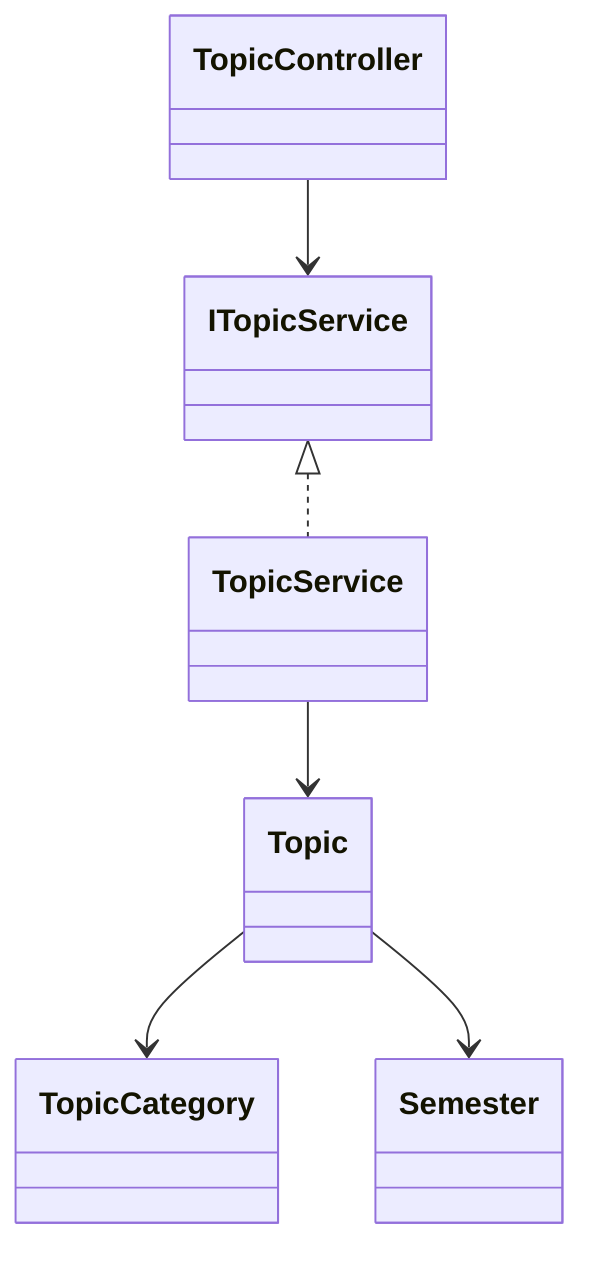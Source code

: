 classDiagram
    class TopicController
    class ITopicService
    class TopicService
    class Topic
    class TopicCategory
    class Semester

    TopicController --> ITopicService
    ITopicService <|.. TopicService
    TopicService --> Topic
    Topic --> TopicCategory
    Topic --> Semester